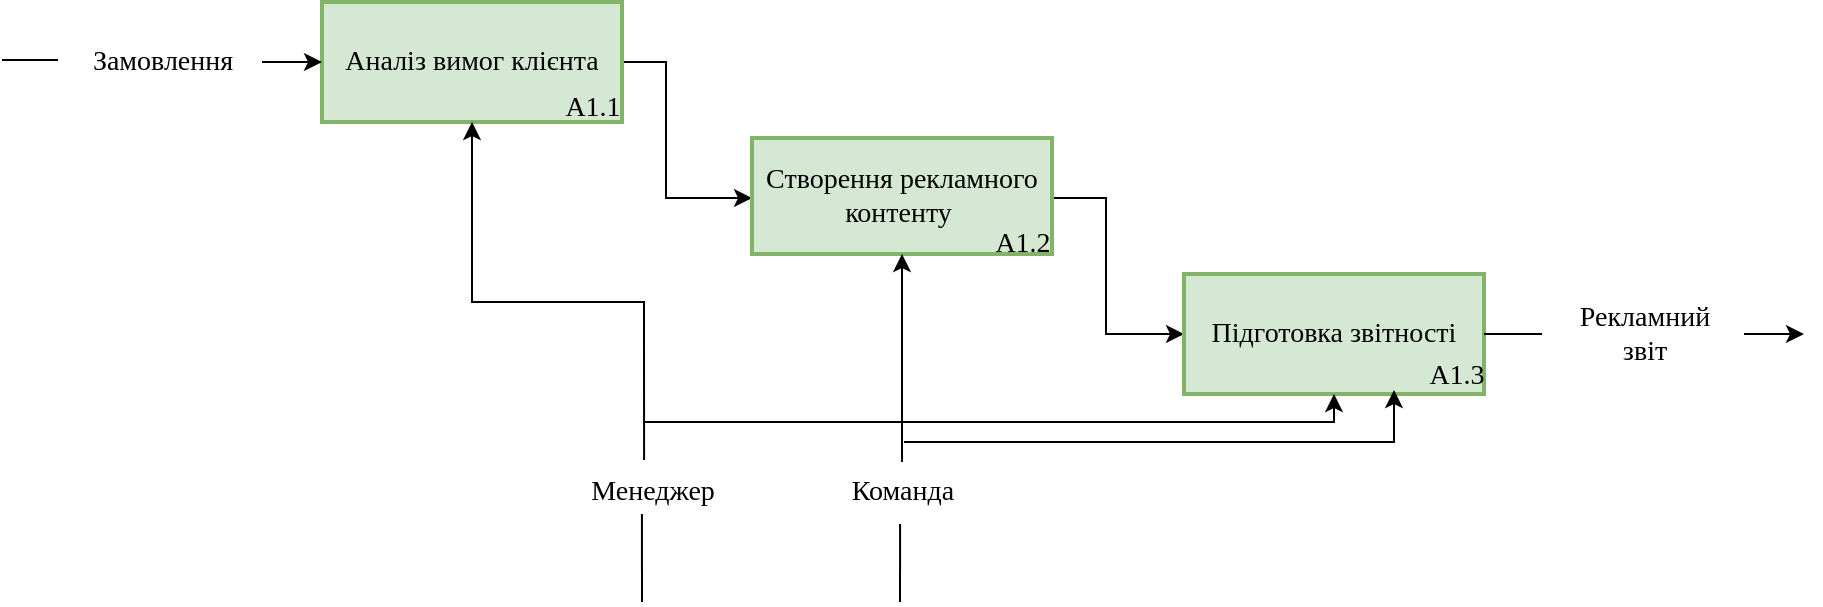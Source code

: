 <mxfile version="25.0.3">
  <diagram name="Страница — 1" id="i3X8cp680U3Xau9xNnNO">
    <mxGraphModel dx="1391" dy="753" grid="1" gridSize="10" guides="1" tooltips="1" connect="1" arrows="1" fold="1" page="1" pageScale="1" pageWidth="827" pageHeight="1169" math="0" shadow="0">
      <root>
        <mxCell id="0" />
        <mxCell id="1" parent="0" />
        <mxCell id="SPV3-TDqFG6wdVv40AAE-28" style="edgeStyle=orthogonalEdgeStyle;rounded=0;orthogonalLoop=1;jettySize=auto;html=1;exitX=1;exitY=0.5;exitDx=0;exitDy=0;entryX=0;entryY=0.5;entryDx=0;entryDy=0;" parent="1" source="SPV3-TDqFG6wdVv40AAE-20" target="SPV3-TDqFG6wdVv40AAE-26" edge="1">
          <mxGeometry relative="1" as="geometry">
            <mxPoint x="341" y="270" as="targetPoint" />
            <Array as="points">
              <mxPoint x="342" y="200" />
              <mxPoint x="342" y="268" />
            </Array>
          </mxGeometry>
        </mxCell>
        <mxCell id="SPV3-TDqFG6wdVv40AAE-20" value="Аналіз вимог клієнта" style="rounded=0;whiteSpace=wrap;html=1;fontSize=14;fillColor=#d5e8d4;strokeColor=#82b366;strokeWidth=2;fontFamily=Georgia;" parent="1" vertex="1">
          <mxGeometry x="170" y="170" width="150" height="60" as="geometry" />
        </mxCell>
        <mxCell id="SPV3-TDqFG6wdVv40AAE-21" value="" style="endArrow=classic;html=1;rounded=0;entryX=0;entryY=0.5;entryDx=0;entryDy=0;" parent="1" source="SPV3-TDqFG6wdVv40AAE-22" target="SPV3-TDqFG6wdVv40AAE-20" edge="1">
          <mxGeometry width="50" height="50" relative="1" as="geometry">
            <mxPoint x="70" y="199.5" as="sourcePoint" />
            <mxPoint x="140" y="199.5" as="targetPoint" />
          </mxGeometry>
        </mxCell>
        <mxCell id="SPV3-TDqFG6wdVv40AAE-22" value="Замовлення" style="text;html=1;align=center;verticalAlign=middle;resizable=0;points=[];autosize=1;strokeColor=none;fillColor=none;fontSize=14;fontFamily=Georgia;" parent="1" vertex="1">
          <mxGeometry x="40" y="185" width="100" height="30" as="geometry" />
        </mxCell>
        <mxCell id="SPV3-TDqFG6wdVv40AAE-24" value="" style="endArrow=none;html=1;rounded=0;entryX=-0.02;entryY=0.467;entryDx=0;entryDy=0;entryPerimeter=0;" parent="1" target="SPV3-TDqFG6wdVv40AAE-22" edge="1">
          <mxGeometry width="50" height="50" relative="1" as="geometry">
            <mxPoint x="10" y="199" as="sourcePoint" />
            <mxPoint y="199.5" as="targetPoint" />
          </mxGeometry>
        </mxCell>
        <mxCell id="SPV3-TDqFG6wdVv40AAE-25" value="А1.1" style="text;html=1;align=center;verticalAlign=middle;resizable=0;points=[];autosize=1;strokeColor=none;fillColor=none;fontFamily=Georgia;fontSize=14;" parent="1" vertex="1">
          <mxGeometry x="280" y="208" width="50" height="30" as="geometry" />
        </mxCell>
        <mxCell id="SPV3-TDqFG6wdVv40AAE-31" style="edgeStyle=orthogonalEdgeStyle;rounded=0;orthogonalLoop=1;jettySize=auto;html=1;exitX=1;exitY=0.5;exitDx=0;exitDy=0;entryX=0;entryY=0.5;entryDx=0;entryDy=0;" parent="1" source="SPV3-TDqFG6wdVv40AAE-26" target="SPV3-TDqFG6wdVv40AAE-29" edge="1">
          <mxGeometry relative="1" as="geometry">
            <mxPoint x="561" y="340" as="targetPoint" />
            <Array as="points">
              <mxPoint x="562" y="268" />
              <mxPoint x="562" y="336" />
            </Array>
          </mxGeometry>
        </mxCell>
        <mxCell id="SPV3-TDqFG6wdVv40AAE-26" value="Створення рекламного контенту&amp;nbsp;" style="rounded=0;whiteSpace=wrap;html=1;fontSize=14;fillColor=#d5e8d4;strokeColor=#82b366;strokeWidth=2;fontFamily=Georgia;align=center;" parent="1" vertex="1">
          <mxGeometry x="385" y="238" width="150" height="58" as="geometry" />
        </mxCell>
        <mxCell id="SPV3-TDqFG6wdVv40AAE-27" value="А1.2" style="text;html=1;align=center;verticalAlign=middle;resizable=0;points=[];autosize=1;strokeColor=none;fillColor=none;fontFamily=Georgia;fontSize=14;" parent="1" vertex="1">
          <mxGeometry x="495" y="276" width="50" height="30" as="geometry" />
        </mxCell>
        <mxCell id="SPV3-TDqFG6wdVv40AAE-46" style="edgeStyle=orthogonalEdgeStyle;rounded=0;orthogonalLoop=1;jettySize=auto;html=1;exitX=1;exitY=0.5;exitDx=0;exitDy=0;" parent="1" source="SPV3-TDqFG6wdVv40AAE-47" edge="1">
          <mxGeometry relative="1" as="geometry">
            <mxPoint x="911" y="336" as="targetPoint" />
          </mxGeometry>
        </mxCell>
        <mxCell id="SPV3-TDqFG6wdVv40AAE-29" value="Підготовка звітності" style="rounded=0;whiteSpace=wrap;html=1;fontSize=14;fillColor=#d5e8d4;strokeColor=#82b366;strokeWidth=2;fontFamily=Georgia;" parent="1" vertex="1">
          <mxGeometry x="601" y="306" width="150" height="60" as="geometry" />
        </mxCell>
        <mxCell id="SPV3-TDqFG6wdVv40AAE-33" value="А1.3" style="text;html=1;align=center;verticalAlign=middle;resizable=0;points=[];autosize=1;strokeColor=none;fillColor=none;fontFamily=Georgia;fontSize=14;" parent="1" vertex="1">
          <mxGeometry x="712" y="342" width="50" height="30" as="geometry" />
        </mxCell>
        <mxCell id="SPV3-TDqFG6wdVv40AAE-39" value="Менеджер" style="text;html=1;align=center;verticalAlign=middle;resizable=0;points=[];autosize=1;strokeColor=none;fillColor=none;fontFamily=Georgia;fontSize=14;" parent="1" vertex="1">
          <mxGeometry x="290" y="400" width="90" height="30" as="geometry" />
        </mxCell>
        <mxCell id="SPV3-TDqFG6wdVv40AAE-42" value="" style="endArrow=classic;html=1;rounded=0;entryX=0.5;entryY=1;entryDx=0;entryDy=0;exitX=0.456;exitY=-0.033;exitDx=0;exitDy=0;exitPerimeter=0;" parent="1" source="SPV3-TDqFG6wdVv40AAE-39" target="SPV3-TDqFG6wdVv40AAE-20" edge="1">
          <mxGeometry width="50" height="50" relative="1" as="geometry">
            <mxPoint x="331" y="370" as="sourcePoint" />
            <mxPoint x="231" y="340" as="targetPoint" />
            <Array as="points">
              <mxPoint x="331" y="320" />
              <mxPoint x="245" y="320" />
            </Array>
          </mxGeometry>
        </mxCell>
        <mxCell id="SPV3-TDqFG6wdVv40AAE-45" value="" style="endArrow=none;html=1;rounded=0;entryX=0.444;entryY=0.867;entryDx=0;entryDy=0;entryPerimeter=0;" parent="1" target="SPV3-TDqFG6wdVv40AAE-39" edge="1">
          <mxGeometry width="50" height="50" relative="1" as="geometry">
            <mxPoint x="330" y="470" as="sourcePoint" />
            <mxPoint x="330" y="460" as="targetPoint" />
          </mxGeometry>
        </mxCell>
        <mxCell id="SPV3-TDqFG6wdVv40AAE-47" value="Рекламний&lt;div&gt;звіт&lt;/div&gt;" style="text;html=1;align=center;verticalAlign=middle;resizable=0;points=[];autosize=1;strokeColor=none;fillColor=none;fontSize=14;fontFamily=Georgia;" parent="1" vertex="1">
          <mxGeometry x="781" y="311" width="100" height="50" as="geometry" />
        </mxCell>
        <mxCell id="SPV3-TDqFG6wdVv40AAE-49" value="" style="endArrow=none;html=1;rounded=0;exitX=1;exitY=0.5;exitDx=0;exitDy=0;entryX=-0.01;entryY=0.5;entryDx=0;entryDy=0;entryPerimeter=0;" parent="1" source="SPV3-TDqFG6wdVv40AAE-29" target="SPV3-TDqFG6wdVv40AAE-47" edge="1">
          <mxGeometry width="50" height="50" relative="1" as="geometry">
            <mxPoint x="781" y="335.51" as="sourcePoint" />
            <mxPoint x="849" y="335.5" as="targetPoint" />
          </mxGeometry>
        </mxCell>
        <mxCell id="SPV3-TDqFG6wdVv40AAE-51" value="" style="endArrow=classic;html=1;rounded=0;entryX=0.5;entryY=1;entryDx=0;entryDy=0;" parent="1" source="SPV3-TDqFG6wdVv40AAE-40" target="SPV3-TDqFG6wdVv40AAE-26" edge="1">
          <mxGeometry width="50" height="50" relative="1" as="geometry">
            <mxPoint x="460" y="470" as="sourcePoint" />
            <mxPoint x="503" y="420" as="targetPoint" />
          </mxGeometry>
        </mxCell>
        <mxCell id="SPV3-TDqFG6wdVv40AAE-40" value="Команда" style="text;html=1;align=center;verticalAlign=middle;resizable=0;points=[];autosize=1;strokeColor=none;fillColor=none;fontFamily=Georgia;fontSize=14;" parent="1" vertex="1">
          <mxGeometry x="420" y="400" width="80" height="30" as="geometry" />
        </mxCell>
        <mxCell id="SPV3-TDqFG6wdVv40AAE-53" value="" style="endArrow=none;html=1;rounded=0;entryX=0.488;entryY=1.033;entryDx=0;entryDy=0;entryPerimeter=0;" parent="1" target="SPV3-TDqFG6wdVv40AAE-40" edge="1">
          <mxGeometry width="50" height="50" relative="1" as="geometry">
            <mxPoint x="459" y="470" as="sourcePoint" />
            <mxPoint x="459.5" y="430" as="targetPoint" />
          </mxGeometry>
        </mxCell>
        <mxCell id="SPV3-TDqFG6wdVv40AAE-55" value="" style="endArrow=classic;html=1;rounded=0;entryX=0.5;entryY=1;entryDx=0;entryDy=0;" parent="1" target="SPV3-TDqFG6wdVv40AAE-29" edge="1">
          <mxGeometry width="50" height="50" relative="1" as="geometry">
            <mxPoint x="331" y="380" as="sourcePoint" />
            <mxPoint x="671" y="380" as="targetPoint" />
            <Array as="points">
              <mxPoint x="676" y="380" />
            </Array>
          </mxGeometry>
        </mxCell>
        <mxCell id="SPV3-TDqFG6wdVv40AAE-56" value="" style="endArrow=classic;html=1;rounded=0;entryX=0.7;entryY=0.967;entryDx=0;entryDy=0;entryPerimeter=0;" parent="1" target="SPV3-TDqFG6wdVv40AAE-29" edge="1">
          <mxGeometry width="50" height="50" relative="1" as="geometry">
            <mxPoint x="461" y="390" as="sourcePoint" />
            <mxPoint x="711" y="390" as="targetPoint" />
            <Array as="points">
              <mxPoint x="706" y="390" />
            </Array>
          </mxGeometry>
        </mxCell>
      </root>
    </mxGraphModel>
  </diagram>
</mxfile>
